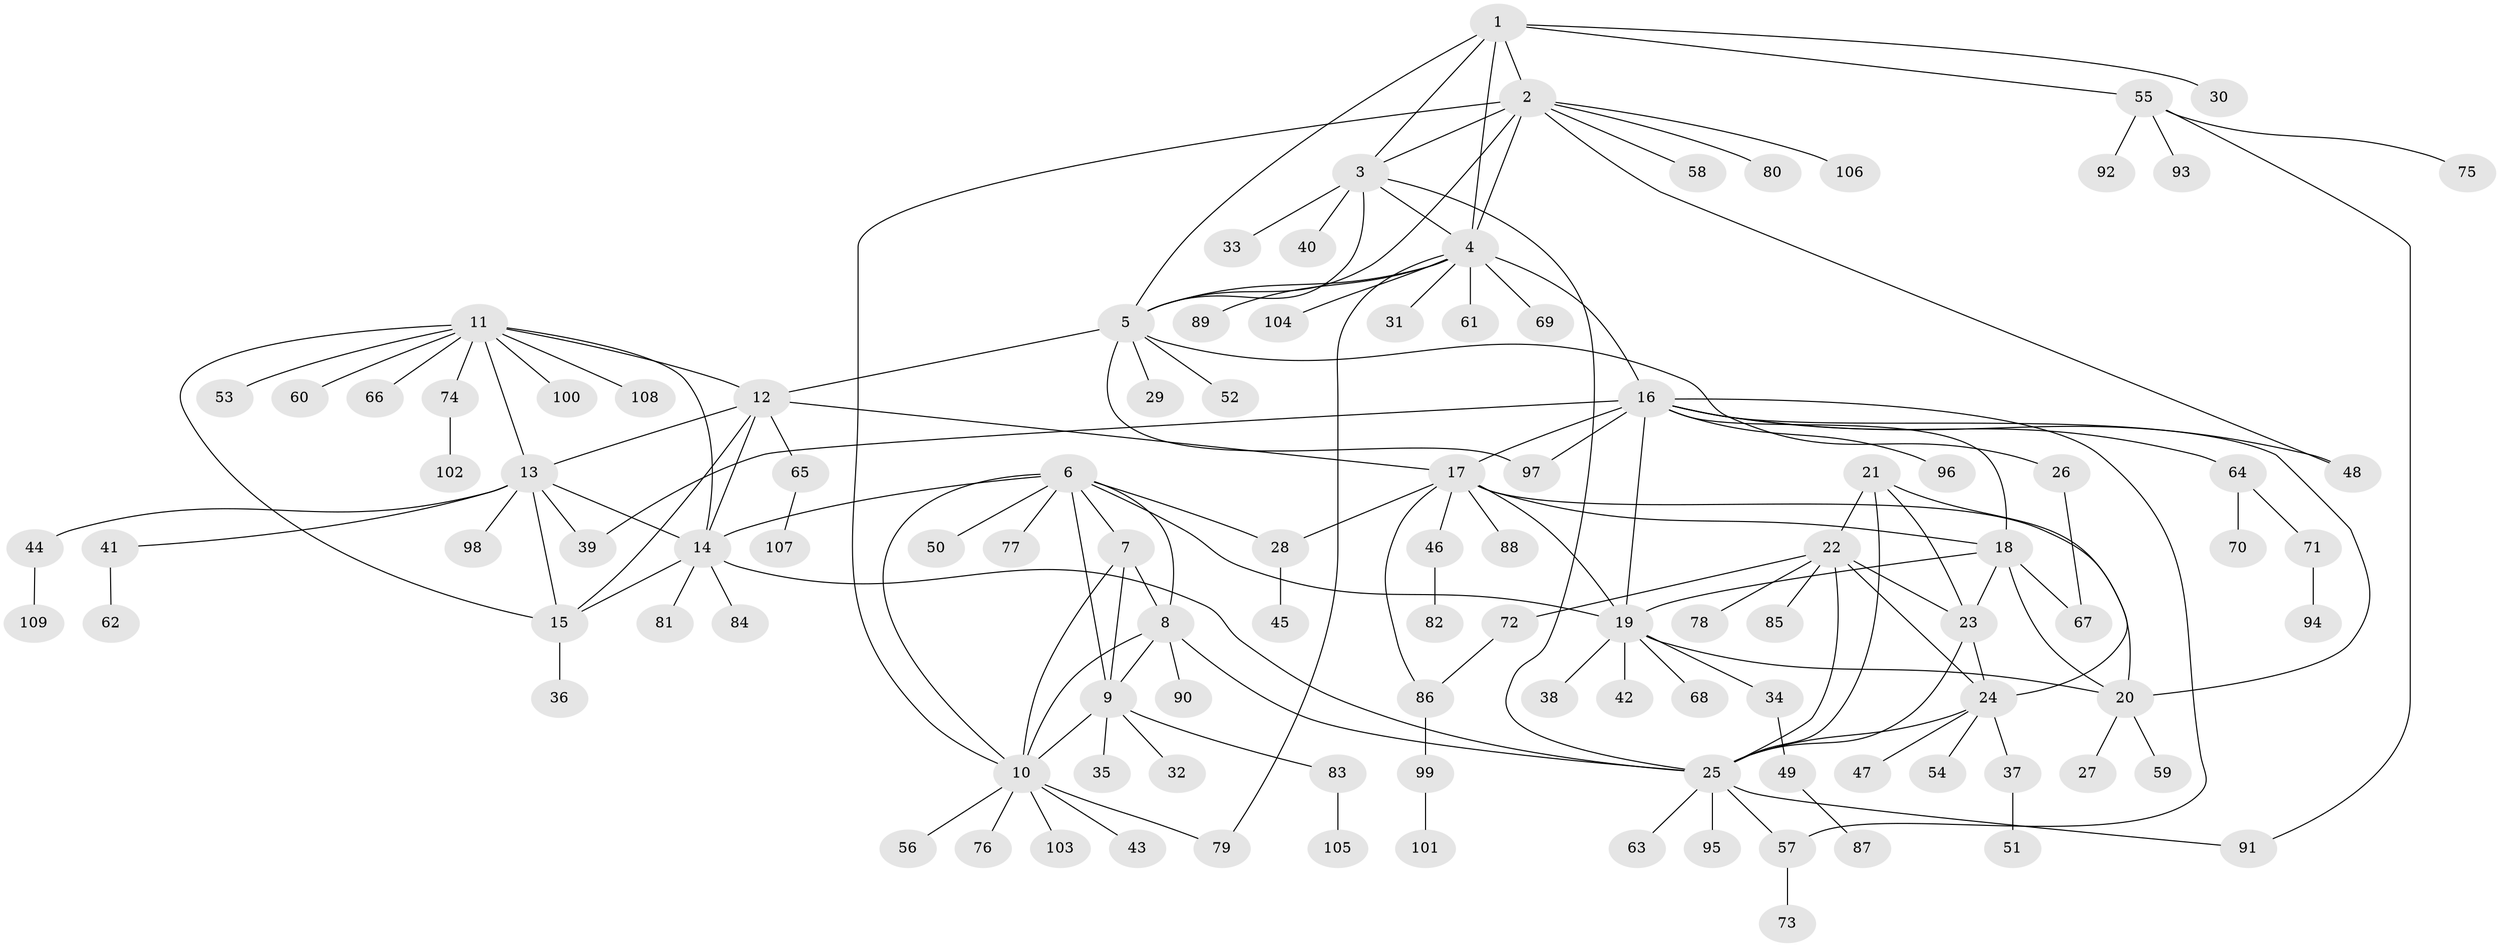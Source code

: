 // coarse degree distribution, {5: 0.0375, 8: 0.025, 6: 0.0125, 10: 0.0375, 9: 0.0375, 3: 0.0375, 11: 0.025, 7: 0.05, 4: 0.0375, 1: 0.5875, 2: 0.1125}
// Generated by graph-tools (version 1.1) at 2025/42/03/06/25 10:42:06]
// undirected, 109 vertices, 153 edges
graph export_dot {
graph [start="1"]
  node [color=gray90,style=filled];
  1;
  2;
  3;
  4;
  5;
  6;
  7;
  8;
  9;
  10;
  11;
  12;
  13;
  14;
  15;
  16;
  17;
  18;
  19;
  20;
  21;
  22;
  23;
  24;
  25;
  26;
  27;
  28;
  29;
  30;
  31;
  32;
  33;
  34;
  35;
  36;
  37;
  38;
  39;
  40;
  41;
  42;
  43;
  44;
  45;
  46;
  47;
  48;
  49;
  50;
  51;
  52;
  53;
  54;
  55;
  56;
  57;
  58;
  59;
  60;
  61;
  62;
  63;
  64;
  65;
  66;
  67;
  68;
  69;
  70;
  71;
  72;
  73;
  74;
  75;
  76;
  77;
  78;
  79;
  80;
  81;
  82;
  83;
  84;
  85;
  86;
  87;
  88;
  89;
  90;
  91;
  92;
  93;
  94;
  95;
  96;
  97;
  98;
  99;
  100;
  101;
  102;
  103;
  104;
  105;
  106;
  107;
  108;
  109;
  1 -- 2;
  1 -- 3;
  1 -- 4;
  1 -- 5;
  1 -- 30;
  1 -- 55;
  2 -- 3;
  2 -- 4;
  2 -- 5;
  2 -- 10;
  2 -- 48;
  2 -- 58;
  2 -- 80;
  2 -- 106;
  3 -- 4;
  3 -- 5;
  3 -- 25;
  3 -- 33;
  3 -- 40;
  4 -- 5;
  4 -- 16;
  4 -- 31;
  4 -- 61;
  4 -- 69;
  4 -- 79;
  4 -- 89;
  4 -- 104;
  5 -- 12;
  5 -- 26;
  5 -- 29;
  5 -- 52;
  5 -- 97;
  6 -- 7;
  6 -- 8;
  6 -- 9;
  6 -- 10;
  6 -- 14;
  6 -- 19;
  6 -- 28;
  6 -- 50;
  6 -- 77;
  7 -- 8;
  7 -- 9;
  7 -- 10;
  8 -- 9;
  8 -- 10;
  8 -- 25;
  8 -- 90;
  9 -- 10;
  9 -- 32;
  9 -- 35;
  9 -- 83;
  10 -- 43;
  10 -- 56;
  10 -- 76;
  10 -- 79;
  10 -- 103;
  11 -- 12;
  11 -- 13;
  11 -- 14;
  11 -- 15;
  11 -- 53;
  11 -- 60;
  11 -- 66;
  11 -- 74;
  11 -- 100;
  11 -- 108;
  12 -- 13;
  12 -- 14;
  12 -- 15;
  12 -- 17;
  12 -- 65;
  13 -- 14;
  13 -- 15;
  13 -- 39;
  13 -- 41;
  13 -- 44;
  13 -- 98;
  14 -- 15;
  14 -- 25;
  14 -- 81;
  14 -- 84;
  15 -- 36;
  16 -- 17;
  16 -- 18;
  16 -- 19;
  16 -- 20;
  16 -- 39;
  16 -- 48;
  16 -- 57;
  16 -- 64;
  16 -- 96;
  16 -- 97;
  17 -- 18;
  17 -- 19;
  17 -- 20;
  17 -- 28;
  17 -- 46;
  17 -- 86;
  17 -- 88;
  18 -- 19;
  18 -- 20;
  18 -- 23;
  18 -- 67;
  19 -- 20;
  19 -- 34;
  19 -- 38;
  19 -- 42;
  19 -- 68;
  20 -- 27;
  20 -- 59;
  21 -- 22;
  21 -- 23;
  21 -- 24;
  21 -- 25;
  22 -- 23;
  22 -- 24;
  22 -- 25;
  22 -- 72;
  22 -- 78;
  22 -- 85;
  23 -- 24;
  23 -- 25;
  24 -- 25;
  24 -- 37;
  24 -- 47;
  24 -- 54;
  25 -- 57;
  25 -- 63;
  25 -- 91;
  25 -- 95;
  26 -- 67;
  28 -- 45;
  34 -- 49;
  37 -- 51;
  41 -- 62;
  44 -- 109;
  46 -- 82;
  49 -- 87;
  55 -- 75;
  55 -- 91;
  55 -- 92;
  55 -- 93;
  57 -- 73;
  64 -- 70;
  64 -- 71;
  65 -- 107;
  71 -- 94;
  72 -- 86;
  74 -- 102;
  83 -- 105;
  86 -- 99;
  99 -- 101;
}
